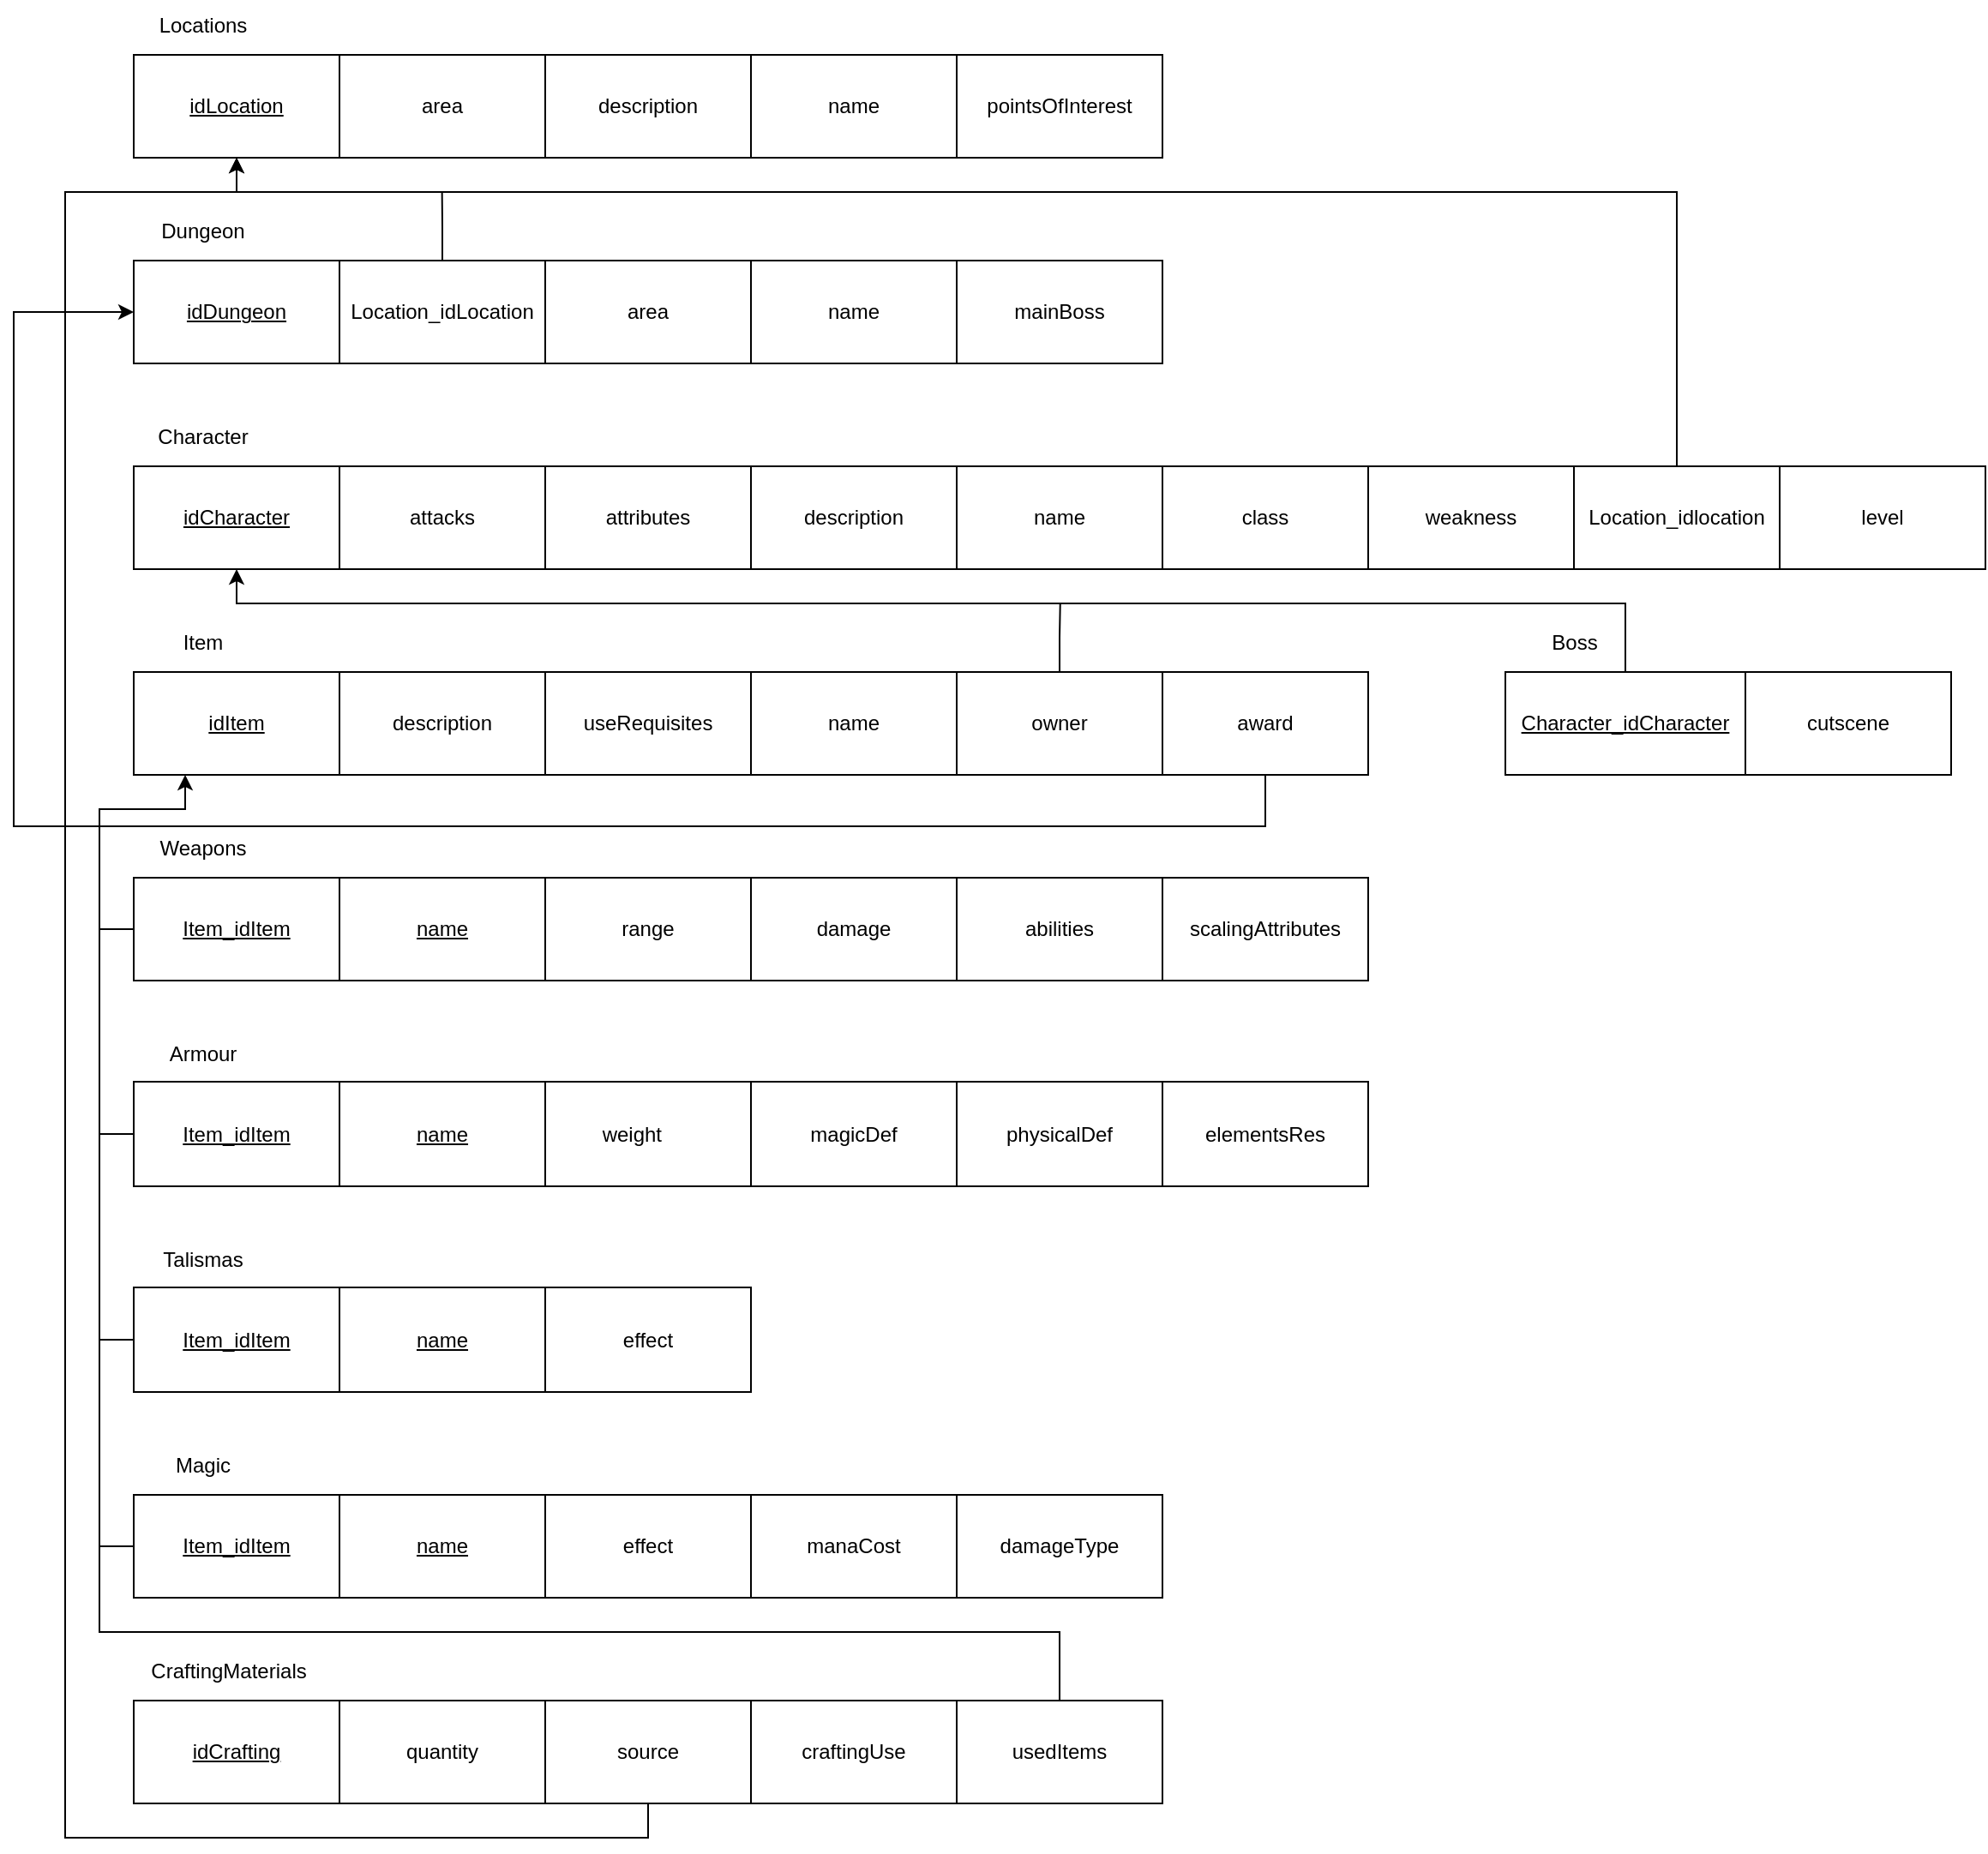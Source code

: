 <mxfile version="24.2.2" type="device">
  <diagram id="R2lEEEUBdFMjLlhIrx00" name="Page-1">
    <mxGraphModel dx="1741" dy="2469" grid="1" gridSize="10" guides="1" tooltips="1" connect="1" arrows="1" fold="1" page="1" pageScale="1" pageWidth="850" pageHeight="1100" math="0" shadow="0" extFonts="Permanent Marker^https://fonts.googleapis.com/css?family=Permanent+Marker">
      <root>
        <mxCell id="0" />
        <mxCell id="1" parent="0" />
        <mxCell id="tjL4641ZIOQCVREwr72X-2" value="&lt;u&gt;idCharacter&lt;/u&gt;" style="rounded=0;whiteSpace=wrap;html=1;" parent="1" vertex="1">
          <mxGeometry x="40" y="80" width="120" height="60" as="geometry" />
        </mxCell>
        <mxCell id="tjL4641ZIOQCVREwr72X-3" value="Character" style="text;html=1;align=center;verticalAlign=middle;resizable=0;points=[];autosize=1;strokeColor=none;fillColor=none;" parent="1" vertex="1">
          <mxGeometry x="40" y="48" width="80" height="30" as="geometry" />
        </mxCell>
        <mxCell id="tjL4641ZIOQCVREwr72X-4" value="attacks" style="rounded=0;whiteSpace=wrap;html=1;" parent="1" vertex="1">
          <mxGeometry x="160" y="80" width="120" height="60" as="geometry" />
        </mxCell>
        <mxCell id="tjL4641ZIOQCVREwr72X-5" value="attributes" style="rounded=0;whiteSpace=wrap;html=1;" parent="1" vertex="1">
          <mxGeometry x="280" y="80" width="120" height="60" as="geometry" />
        </mxCell>
        <mxCell id="tjL4641ZIOQCVREwr72X-6" value="description" style="rounded=0;whiteSpace=wrap;html=1;" parent="1" vertex="1">
          <mxGeometry x="400" y="80" width="120" height="60" as="geometry" />
        </mxCell>
        <mxCell id="tjL4641ZIOQCVREwr72X-7" value="name" style="rounded=0;whiteSpace=wrap;html=1;" parent="1" vertex="1">
          <mxGeometry x="520" y="80" width="120" height="60" as="geometry" />
        </mxCell>
        <mxCell id="tjL4641ZIOQCVREwr72X-8" value="Item" style="text;html=1;align=center;verticalAlign=middle;resizable=0;points=[];autosize=1;strokeColor=none;fillColor=none;" parent="1" vertex="1">
          <mxGeometry x="55" y="168" width="50" height="30" as="geometry" />
        </mxCell>
        <mxCell id="tjL4641ZIOQCVREwr72X-9" value="&lt;u&gt;idItem&lt;/u&gt;" style="rounded=0;whiteSpace=wrap;html=1;" parent="1" vertex="1">
          <mxGeometry x="40" y="200" width="120" height="60" as="geometry" />
        </mxCell>
        <mxCell id="tjL4641ZIOQCVREwr72X-10" value="description" style="rounded=0;whiteSpace=wrap;html=1;" parent="1" vertex="1">
          <mxGeometry x="160" y="200" width="120" height="60" as="geometry" />
        </mxCell>
        <mxCell id="tjL4641ZIOQCVREwr72X-11" value="useRequisites" style="rounded=0;whiteSpace=wrap;html=1;" parent="1" vertex="1">
          <mxGeometry x="280" y="200" width="120" height="60" as="geometry" />
        </mxCell>
        <mxCell id="tjL4641ZIOQCVREwr72X-12" value="name" style="rounded=0;whiteSpace=wrap;html=1;" parent="1" vertex="1">
          <mxGeometry x="400" y="200" width="120" height="60" as="geometry" />
        </mxCell>
        <mxCell id="tjL4641ZIOQCVREwr72X-15" value="Weapons" style="text;html=1;align=center;verticalAlign=middle;resizable=0;points=[];autosize=1;strokeColor=none;fillColor=none;" parent="1" vertex="1">
          <mxGeometry x="45" y="288" width="70" height="30" as="geometry" />
        </mxCell>
        <mxCell id="ZSU2yMdnMfYjr0uOL4E9-22" style="edgeStyle=orthogonalEdgeStyle;rounded=0;orthogonalLoop=1;jettySize=auto;html=1;exitX=0;exitY=0.5;exitDx=0;exitDy=0;endArrow=none;endFill=0;" edge="1" parent="1" source="tjL4641ZIOQCVREwr72X-16">
          <mxGeometry relative="1" as="geometry">
            <mxPoint x="20" y="330" as="targetPoint" />
          </mxGeometry>
        </mxCell>
        <mxCell id="tjL4641ZIOQCVREwr72X-16" value="&lt;u&gt;Item_idItem&lt;/u&gt;" style="rounded=0;whiteSpace=wrap;html=1;" parent="1" vertex="1">
          <mxGeometry x="40" y="320" width="120" height="60" as="geometry" />
        </mxCell>
        <mxCell id="tjL4641ZIOQCVREwr72X-17" value="range" style="rounded=0;whiteSpace=wrap;html=1;" parent="1" vertex="1">
          <mxGeometry x="280" y="320" width="120" height="60" as="geometry" />
        </mxCell>
        <mxCell id="tjL4641ZIOQCVREwr72X-18" value="damage" style="rounded=0;whiteSpace=wrap;html=1;" parent="1" vertex="1">
          <mxGeometry x="400" y="320" width="120" height="60" as="geometry" />
        </mxCell>
        <mxCell id="tjL4641ZIOQCVREwr72X-19" value="abilities" style="rounded=0;whiteSpace=wrap;html=1;" parent="1" vertex="1">
          <mxGeometry x="520" y="320" width="120" height="60" as="geometry" />
        </mxCell>
        <mxCell id="tjL4641ZIOQCVREwr72X-20" value="scalingAttributes" style="rounded=0;whiteSpace=wrap;html=1;" parent="1" vertex="1">
          <mxGeometry x="640" y="320" width="120" height="60" as="geometry" />
        </mxCell>
        <mxCell id="tjL4641ZIOQCVREwr72X-22" value="Armour" style="text;html=1;align=center;verticalAlign=middle;resizable=0;points=[];autosize=1;strokeColor=none;fillColor=none;" parent="1" vertex="1">
          <mxGeometry x="50" y="408" width="60" height="30" as="geometry" />
        </mxCell>
        <mxCell id="ZSU2yMdnMfYjr0uOL4E9-19" style="edgeStyle=orthogonalEdgeStyle;rounded=0;orthogonalLoop=1;jettySize=auto;html=1;exitX=0;exitY=0.5;exitDx=0;exitDy=0;entryX=0.25;entryY=1;entryDx=0;entryDy=0;" edge="1" parent="1" source="tjL4641ZIOQCVREwr72X-23" target="tjL4641ZIOQCVREwr72X-9">
          <mxGeometry relative="1" as="geometry">
            <Array as="points">
              <mxPoint x="20" y="469" />
              <mxPoint x="20" y="280" />
              <mxPoint x="70" y="280" />
            </Array>
          </mxGeometry>
        </mxCell>
        <mxCell id="tjL4641ZIOQCVREwr72X-23" value="&lt;u&gt;Item_idItem&lt;/u&gt;" style="rounded=0;whiteSpace=wrap;html=1;" parent="1" vertex="1">
          <mxGeometry x="40" y="439" width="120" height="61" as="geometry" />
        </mxCell>
        <mxCell id="tjL4641ZIOQCVREwr72X-24" value="weight&lt;span style=&quot;white-space: pre;&quot;&gt;&#x9;&lt;/span&gt;" style="rounded=0;whiteSpace=wrap;html=1;" parent="1" vertex="1">
          <mxGeometry x="280" y="439" width="120" height="61" as="geometry" />
        </mxCell>
        <mxCell id="tjL4641ZIOQCVREwr72X-25" value="magicDef" style="rounded=0;whiteSpace=wrap;html=1;" parent="1" vertex="1">
          <mxGeometry x="400" y="439" width="120" height="61" as="geometry" />
        </mxCell>
        <mxCell id="tjL4641ZIOQCVREwr72X-26" value="physicalDef" style="rounded=0;whiteSpace=wrap;html=1;" parent="1" vertex="1">
          <mxGeometry x="520" y="439" width="120" height="61" as="geometry" />
        </mxCell>
        <mxCell id="tjL4641ZIOQCVREwr72X-27" value="elementsRes" style="rounded=0;whiteSpace=wrap;html=1;" parent="1" vertex="1">
          <mxGeometry x="640" y="439" width="120" height="61" as="geometry" />
        </mxCell>
        <mxCell id="tjL4641ZIOQCVREwr72X-29" value="Talismas" style="text;html=1;align=center;verticalAlign=middle;resizable=0;points=[];autosize=1;strokeColor=none;fillColor=none;" parent="1" vertex="1">
          <mxGeometry x="45" y="528" width="70" height="30" as="geometry" />
        </mxCell>
        <mxCell id="ZSU2yMdnMfYjr0uOL4E9-20" style="edgeStyle=orthogonalEdgeStyle;rounded=0;orthogonalLoop=1;jettySize=auto;html=1;exitX=0;exitY=0.5;exitDx=0;exitDy=0;strokeColor=default;endArrow=none;endFill=0;" edge="1" parent="1" source="tjL4641ZIOQCVREwr72X-30">
          <mxGeometry relative="1" as="geometry">
            <mxPoint x="20" y="450" as="targetPoint" />
          </mxGeometry>
        </mxCell>
        <mxCell id="tjL4641ZIOQCVREwr72X-30" value="&lt;u&gt;Item_idItem&lt;/u&gt;" style="rounded=0;whiteSpace=wrap;html=1;" parent="1" vertex="1">
          <mxGeometry x="40" y="559" width="120" height="61" as="geometry" />
        </mxCell>
        <mxCell id="tjL4641ZIOQCVREwr72X-31" value="&lt;u&gt;name&lt;/u&gt;" style="rounded=0;whiteSpace=wrap;html=1;" parent="1" vertex="1">
          <mxGeometry x="160" y="559" width="120" height="61" as="geometry" />
        </mxCell>
        <mxCell id="ZSU2yMdnMfYjr0uOL4E9-21" style="edgeStyle=orthogonalEdgeStyle;rounded=0;orthogonalLoop=1;jettySize=auto;html=1;exitX=0;exitY=0.5;exitDx=0;exitDy=0;endArrow=none;endFill=0;" edge="1" parent="1" source="tjL4641ZIOQCVREwr72X-36">
          <mxGeometry relative="1" as="geometry">
            <mxPoint x="20" y="580" as="targetPoint" />
          </mxGeometry>
        </mxCell>
        <mxCell id="tjL4641ZIOQCVREwr72X-36" value="&lt;u&gt;Item_idItem&lt;/u&gt;" style="rounded=0;whiteSpace=wrap;html=1;" parent="1" vertex="1">
          <mxGeometry x="40" y="680" width="120" height="60" as="geometry" />
        </mxCell>
        <mxCell id="tjL4641ZIOQCVREwr72X-37" value="Magic" style="text;html=1;align=center;verticalAlign=middle;resizable=0;points=[];autosize=1;strokeColor=none;fillColor=none;" parent="1" vertex="1">
          <mxGeometry x="50" y="648" width="60" height="30" as="geometry" />
        </mxCell>
        <mxCell id="tjL4641ZIOQCVREwr72X-38" value="effect" style="rounded=0;whiteSpace=wrap;html=1;" parent="1" vertex="1">
          <mxGeometry x="280" y="680" width="120" height="60" as="geometry" />
        </mxCell>
        <mxCell id="tjL4641ZIOQCVREwr72X-39" value="manaCost" style="rounded=0;whiteSpace=wrap;html=1;" parent="1" vertex="1">
          <mxGeometry x="400" y="680" width="120" height="60" as="geometry" />
        </mxCell>
        <mxCell id="tjL4641ZIOQCVREwr72X-40" value="damageType" style="rounded=0;whiteSpace=wrap;html=1;" parent="1" vertex="1">
          <mxGeometry x="520" y="680" width="120" height="60" as="geometry" />
        </mxCell>
        <mxCell id="tjL4641ZIOQCVREwr72X-42" value="&lt;u&gt;idCrafting&lt;/u&gt;" style="rounded=0;whiteSpace=wrap;html=1;" parent="1" vertex="1">
          <mxGeometry x="40" y="800" width="120" height="60" as="geometry" />
        </mxCell>
        <mxCell id="tjL4641ZIOQCVREwr72X-43" value="CraftingMaterials" style="text;html=1;align=center;verticalAlign=middle;resizable=0;points=[];autosize=1;strokeColor=none;fillColor=none;" parent="1" vertex="1">
          <mxGeometry x="40" y="768" width="110" height="30" as="geometry" />
        </mxCell>
        <mxCell id="tjL4641ZIOQCVREwr72X-44" value="quantity" style="rounded=0;whiteSpace=wrap;html=1;" parent="1" vertex="1">
          <mxGeometry x="160" y="800" width="120" height="60" as="geometry" />
        </mxCell>
        <mxCell id="ZSU2yMdnMfYjr0uOL4E9-16" style="edgeStyle=orthogonalEdgeStyle;rounded=0;orthogonalLoop=1;jettySize=auto;html=1;exitX=0.5;exitY=1;exitDx=0;exitDy=0;entryX=0.5;entryY=1;entryDx=0;entryDy=0;" edge="1" parent="1" source="tjL4641ZIOQCVREwr72X-45" target="tjL4641ZIOQCVREwr72X-52">
          <mxGeometry relative="1" as="geometry">
            <Array as="points">
              <mxPoint x="340" y="880" />
              <mxPoint y="880" />
              <mxPoint y="-80" />
              <mxPoint x="100" y="-80" />
            </Array>
          </mxGeometry>
        </mxCell>
        <mxCell id="tjL4641ZIOQCVREwr72X-45" value="source" style="rounded=0;whiteSpace=wrap;html=1;" parent="1" vertex="1">
          <mxGeometry x="280" y="800" width="120" height="60" as="geometry" />
        </mxCell>
        <mxCell id="tjL4641ZIOQCVREwr72X-46" value="craftingUse" style="rounded=0;whiteSpace=wrap;html=1;" parent="1" vertex="1">
          <mxGeometry x="400" y="800" width="120" height="60" as="geometry" />
        </mxCell>
        <mxCell id="ZSU2yMdnMfYjr0uOL4E9-15" style="edgeStyle=orthogonalEdgeStyle;rounded=0;orthogonalLoop=1;jettySize=auto;html=1;exitX=0.5;exitY=0;exitDx=0;exitDy=0;endArrow=none;endFill=0;" edge="1" parent="1" source="tjL4641ZIOQCVREwr72X-47">
          <mxGeometry relative="1" as="geometry">
            <mxPoint x="20" y="700" as="targetPoint" />
            <Array as="points">
              <mxPoint x="580" y="760" />
              <mxPoint x="20" y="760" />
            </Array>
          </mxGeometry>
        </mxCell>
        <mxCell id="tjL4641ZIOQCVREwr72X-47" value="usedItems" style="rounded=0;whiteSpace=wrap;html=1;" parent="1" vertex="1">
          <mxGeometry x="520" y="800" width="120" height="60" as="geometry" />
        </mxCell>
        <mxCell id="tjL4641ZIOQCVREwr72X-52" value="&lt;u&gt;idLocation&lt;/u&gt;" style="rounded=0;whiteSpace=wrap;html=1;" parent="1" vertex="1">
          <mxGeometry x="40" y="-160" width="120" height="60" as="geometry" />
        </mxCell>
        <mxCell id="tjL4641ZIOQCVREwr72X-53" value="Locations" style="text;html=1;align=center;verticalAlign=middle;resizable=0;points=[];autosize=1;strokeColor=none;fillColor=none;" parent="1" vertex="1">
          <mxGeometry x="45" y="-192" width="70" height="30" as="geometry" />
        </mxCell>
        <mxCell id="tjL4641ZIOQCVREwr72X-54" value="area" style="rounded=0;whiteSpace=wrap;html=1;" parent="1" vertex="1">
          <mxGeometry x="160" y="-160" width="120" height="60" as="geometry" />
        </mxCell>
        <mxCell id="tjL4641ZIOQCVREwr72X-55" value="description" style="rounded=0;whiteSpace=wrap;html=1;" parent="1" vertex="1">
          <mxGeometry x="280" y="-160" width="120" height="60" as="geometry" />
        </mxCell>
        <mxCell id="tjL4641ZIOQCVREwr72X-56" value="name" style="rounded=0;whiteSpace=wrap;html=1;" parent="1" vertex="1">
          <mxGeometry x="400" y="-160" width="120" height="60" as="geometry" />
        </mxCell>
        <mxCell id="tjL4641ZIOQCVREwr72X-57" value="pointsOfInterest" style="rounded=0;whiteSpace=wrap;html=1;" parent="1" vertex="1">
          <mxGeometry x="520" y="-160" width="120" height="60" as="geometry" />
        </mxCell>
        <mxCell id="ZSU2yMdnMfYjr0uOL4E9-23" style="edgeStyle=orthogonalEdgeStyle;rounded=0;orthogonalLoop=1;jettySize=auto;html=1;exitX=0.5;exitY=0;exitDx=0;exitDy=0;entryX=0.5;entryY=1;entryDx=0;entryDy=0;" edge="1" parent="1" source="tjL4641ZIOQCVREwr72X-60" target="tjL4641ZIOQCVREwr72X-2">
          <mxGeometry relative="1" as="geometry">
            <Array as="points">
              <mxPoint x="910" y="160" />
              <mxPoint x="100" y="160" />
            </Array>
          </mxGeometry>
        </mxCell>
        <mxCell id="tjL4641ZIOQCVREwr72X-60" value="&lt;u&gt;Character_idCharacter&lt;/u&gt;" style="rounded=0;whiteSpace=wrap;html=1;" parent="1" vertex="1">
          <mxGeometry x="840" y="200" width="140" height="60" as="geometry" />
        </mxCell>
        <mxCell id="tjL4641ZIOQCVREwr72X-61" value="Boss" style="text;html=1;align=center;verticalAlign=middle;resizable=0;points=[];autosize=1;strokeColor=none;fillColor=none;" parent="1" vertex="1">
          <mxGeometry x="855" y="168" width="50" height="30" as="geometry" />
        </mxCell>
        <mxCell id="tjL4641ZIOQCVREwr72X-62" value="cutscene" style="rounded=0;whiteSpace=wrap;html=1;" parent="1" vertex="1">
          <mxGeometry x="980" y="200" width="120" height="60" as="geometry" />
        </mxCell>
        <mxCell id="ZSU2yMdnMfYjr0uOL4E9-1" value="class" style="rounded=0;whiteSpace=wrap;html=1;" vertex="1" parent="1">
          <mxGeometry x="640" y="80" width="120" height="60" as="geometry" />
        </mxCell>
        <mxCell id="ZSU2yMdnMfYjr0uOL4E9-2" value="weakness" style="rounded=0;whiteSpace=wrap;html=1;" vertex="1" parent="1">
          <mxGeometry x="760" y="80" width="120" height="60" as="geometry" />
        </mxCell>
        <mxCell id="ZSU2yMdnMfYjr0uOL4E9-24" style="edgeStyle=orthogonalEdgeStyle;rounded=0;orthogonalLoop=1;jettySize=auto;html=1;exitX=0.5;exitY=0;exitDx=0;exitDy=0;entryX=0.5;entryY=1;entryDx=0;entryDy=0;" edge="1" parent="1" source="ZSU2yMdnMfYjr0uOL4E9-3" target="tjL4641ZIOQCVREwr72X-52">
          <mxGeometry relative="1" as="geometry">
            <Array as="points">
              <mxPoint x="940" y="-80" />
              <mxPoint x="100" y="-80" />
            </Array>
          </mxGeometry>
        </mxCell>
        <mxCell id="ZSU2yMdnMfYjr0uOL4E9-3" value="Location_idlocation" style="rounded=0;whiteSpace=wrap;html=1;" vertex="1" parent="1">
          <mxGeometry x="880" y="80" width="120" height="60" as="geometry" />
        </mxCell>
        <mxCell id="ZSU2yMdnMfYjr0uOL4E9-4" value="level" style="rounded=0;whiteSpace=wrap;html=1;" vertex="1" parent="1">
          <mxGeometry x="1000" y="80" width="120" height="60" as="geometry" />
        </mxCell>
        <mxCell id="ZSU2yMdnMfYjr0uOL4E9-5" value="&lt;u&gt;idDungeon&lt;/u&gt;" style="rounded=0;whiteSpace=wrap;html=1;" vertex="1" parent="1">
          <mxGeometry x="40" y="-40" width="120" height="60" as="geometry" />
        </mxCell>
        <mxCell id="ZSU2yMdnMfYjr0uOL4E9-6" value="Dungeon" style="text;html=1;align=center;verticalAlign=middle;resizable=0;points=[];autosize=1;strokeColor=none;fillColor=none;" vertex="1" parent="1">
          <mxGeometry x="45" y="-72" width="70" height="30" as="geometry" />
        </mxCell>
        <mxCell id="ZSU2yMdnMfYjr0uOL4E9-26" style="edgeStyle=orthogonalEdgeStyle;rounded=0;orthogonalLoop=1;jettySize=auto;html=1;exitX=0.5;exitY=0;exitDx=0;exitDy=0;endArrow=none;endFill=0;" edge="1" parent="1" source="ZSU2yMdnMfYjr0uOL4E9-7">
          <mxGeometry relative="1" as="geometry">
            <mxPoint x="219.826" y="-80" as="targetPoint" />
          </mxGeometry>
        </mxCell>
        <mxCell id="ZSU2yMdnMfYjr0uOL4E9-7" value="Location_idLocation" style="rounded=0;whiteSpace=wrap;html=1;" vertex="1" parent="1">
          <mxGeometry x="160" y="-40" width="120" height="60" as="geometry" />
        </mxCell>
        <mxCell id="ZSU2yMdnMfYjr0uOL4E9-8" value="area" style="rounded=0;whiteSpace=wrap;html=1;" vertex="1" parent="1">
          <mxGeometry x="280" y="-40" width="120" height="60" as="geometry" />
        </mxCell>
        <mxCell id="ZSU2yMdnMfYjr0uOL4E9-9" value="name" style="rounded=0;whiteSpace=wrap;html=1;" vertex="1" parent="1">
          <mxGeometry x="400" y="-40" width="120" height="60" as="geometry" />
        </mxCell>
        <mxCell id="ZSU2yMdnMfYjr0uOL4E9-10" value="mainBoss" style="rounded=0;whiteSpace=wrap;html=1;" vertex="1" parent="1">
          <mxGeometry x="520" y="-40" width="120" height="60" as="geometry" />
        </mxCell>
        <mxCell id="ZSU2yMdnMfYjr0uOL4E9-11" value="effect" style="rounded=0;whiteSpace=wrap;html=1;" vertex="1" parent="1">
          <mxGeometry x="280" y="559" width="120" height="61" as="geometry" />
        </mxCell>
        <mxCell id="ZSU2yMdnMfYjr0uOL4E9-12" value="&lt;u&gt;name&lt;/u&gt;" style="rounded=0;whiteSpace=wrap;html=1;" vertex="1" parent="1">
          <mxGeometry x="160" y="680" width="120" height="60" as="geometry" />
        </mxCell>
        <mxCell id="ZSU2yMdnMfYjr0uOL4E9-13" value="&lt;u&gt;name&lt;/u&gt;" style="rounded=0;whiteSpace=wrap;html=1;" vertex="1" parent="1">
          <mxGeometry x="160" y="439" width="120" height="61" as="geometry" />
        </mxCell>
        <mxCell id="ZSU2yMdnMfYjr0uOL4E9-14" value="&lt;u&gt;name&lt;/u&gt;" style="rounded=0;whiteSpace=wrap;html=1;" vertex="1" parent="1">
          <mxGeometry x="160" y="320" width="120" height="60" as="geometry" />
        </mxCell>
        <mxCell id="ZSU2yMdnMfYjr0uOL4E9-28" style="edgeStyle=orthogonalEdgeStyle;rounded=0;orthogonalLoop=1;jettySize=auto;html=1;exitX=0.5;exitY=0;exitDx=0;exitDy=0;endArrow=none;endFill=0;" edge="1" parent="1" source="ZSU2yMdnMfYjr0uOL4E9-27">
          <mxGeometry relative="1" as="geometry">
            <mxPoint x="580.368" y="160" as="targetPoint" />
          </mxGeometry>
        </mxCell>
        <mxCell id="ZSU2yMdnMfYjr0uOL4E9-27" value="owner" style="rounded=0;whiteSpace=wrap;html=1;" vertex="1" parent="1">
          <mxGeometry x="520" y="200" width="120" height="60" as="geometry" />
        </mxCell>
        <mxCell id="ZSU2yMdnMfYjr0uOL4E9-30" style="edgeStyle=orthogonalEdgeStyle;rounded=0;orthogonalLoop=1;jettySize=auto;html=1;exitX=0.5;exitY=1;exitDx=0;exitDy=0;entryX=0;entryY=0.5;entryDx=0;entryDy=0;" edge="1" parent="1" source="ZSU2yMdnMfYjr0uOL4E9-29" target="ZSU2yMdnMfYjr0uOL4E9-5">
          <mxGeometry relative="1" as="geometry">
            <Array as="points">
              <mxPoint x="700" y="290" />
              <mxPoint x="-30" y="290" />
              <mxPoint x="-30" y="-10" />
            </Array>
          </mxGeometry>
        </mxCell>
        <mxCell id="ZSU2yMdnMfYjr0uOL4E9-29" value="award" style="rounded=0;whiteSpace=wrap;html=1;" vertex="1" parent="1">
          <mxGeometry x="640" y="200" width="120" height="60" as="geometry" />
        </mxCell>
      </root>
    </mxGraphModel>
  </diagram>
</mxfile>
